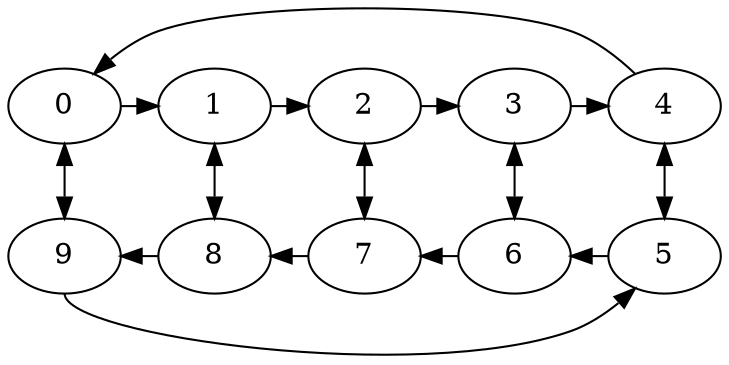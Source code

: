 digraph {
    { rank=same 0 1 2 3 4 }
    { rank=same 9 8 7 6 5 }

    0 -> 1
    1 -> 2
    2 -> 3
    3 -> 4
    4 -> 0

    6 -> 5 [dir=back]
    7 -> 6 [dir=back]
    8 -> 7 [dir=back]
    9 -> 8 [dir=back]
    5 -> 9 [dir=back, headport=s]

    0 -> 9 [dir=both]
    1 -> 8 [dir=both]
    2 -> 7 [dir=both]
    3 -> 6 [dir=both]
    4 -> 5 [dir=both]
}
